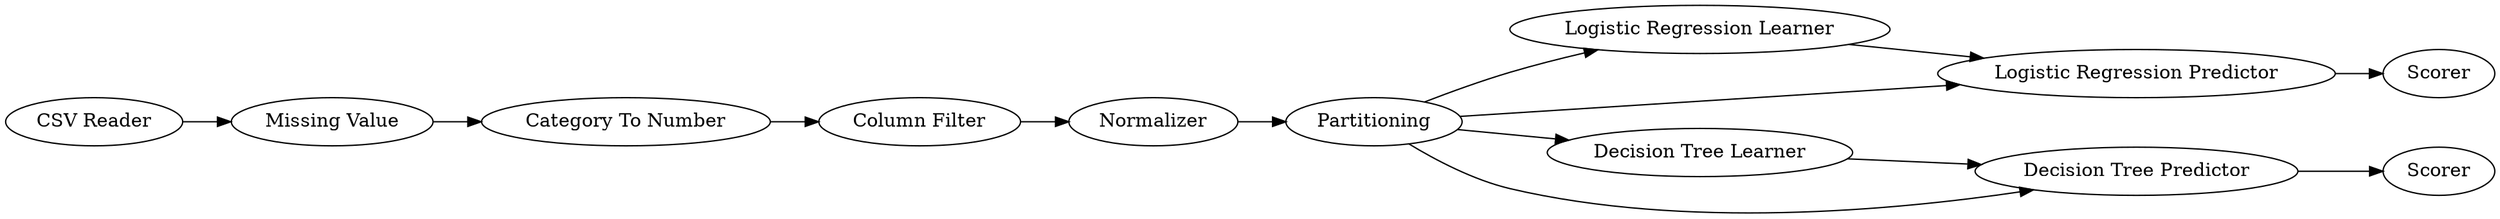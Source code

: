 digraph {
	1 [label="CSV Reader"]
	2 [label="Missing Value"]
	3 [label="Column Filter"]
	4 [label=Normalizer]
	5 [label=Partitioning]
	6 [label="Logistic Regression Learner"]
	7 [label="Category To Number"]
	8 [label="Logistic Regression Predictor"]
	9 [label="Decision Tree Learner"]
	10 [label="Decision Tree Predictor"]
	11 [label=Scorer]
	12 [label=Scorer]
	1 -> 2
	2 -> 7
	3 -> 4
	4 -> 5
	5 -> 6
	5 -> 8
	5 -> 9
	5 -> 10
	6 -> 8
	7 -> 3
	8 -> 11
	9 -> 10
	10 -> 12
	rankdir=LR
}
